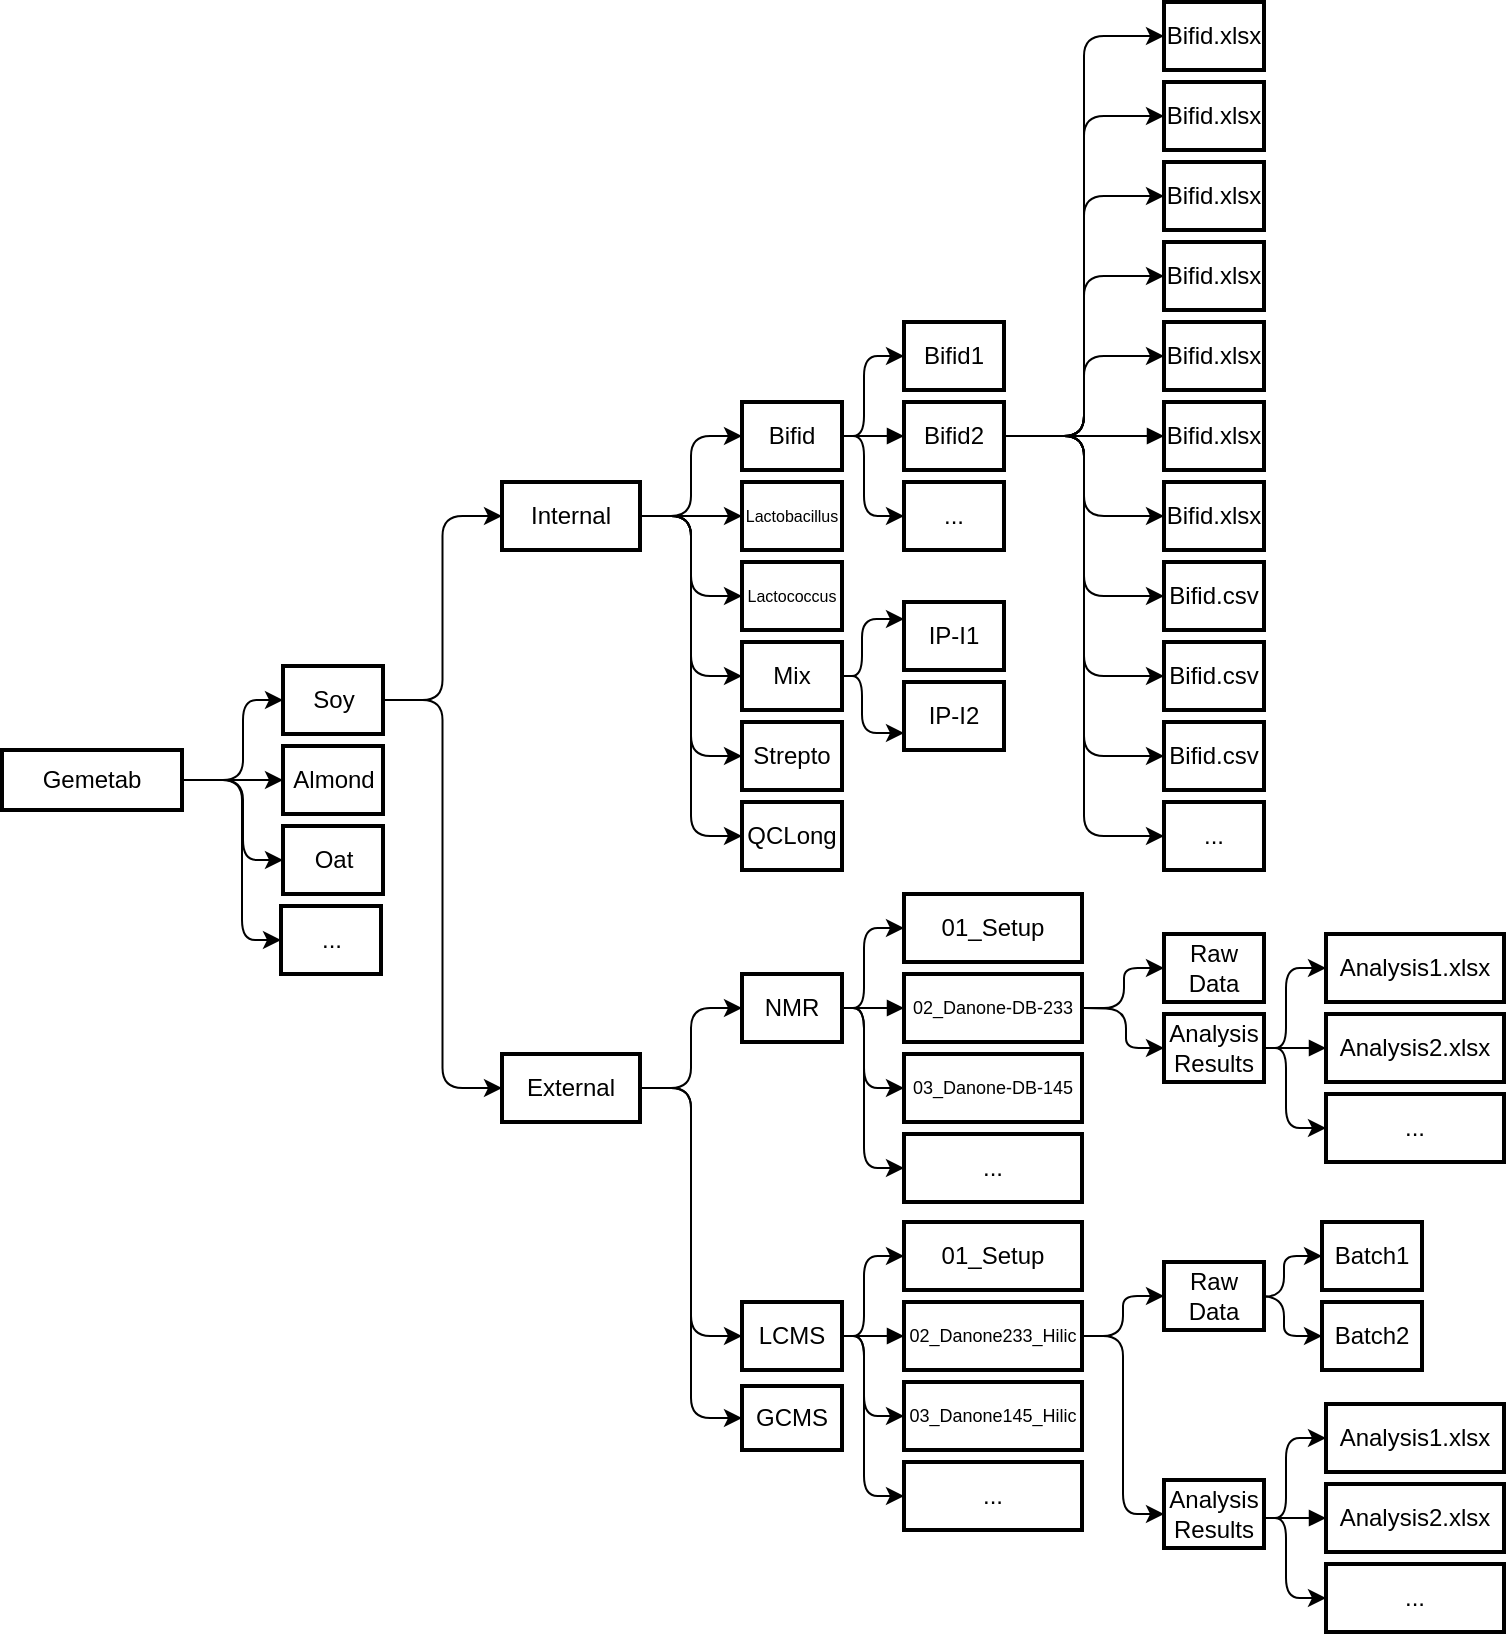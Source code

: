 <mxfile version="22.1.18" type="github">
  <diagram name="Page-1" id="PwfnWvD9wjche3ETHrIq">
    <mxGraphModel dx="2316" dy="1945" grid="1" gridSize="10" guides="1" tooltips="1" connect="1" arrows="1" fold="1" page="1" pageScale="1" pageWidth="827" pageHeight="1169" math="0" shadow="0">
      <root>
        <mxCell id="0" />
        <mxCell id="1" parent="0" />
        <mxCell id="RsjYX8GhMbYGZVRRr3Kg-16" style="edgeStyle=orthogonalEdgeStyle;rounded=1;orthogonalLoop=1;jettySize=auto;html=1;exitX=1;exitY=0.5;exitDx=0;exitDy=0;entryX=0;entryY=0.5;entryDx=0;entryDy=0;curved=0;" parent="1" source="6" target="3" edge="1">
          <mxGeometry relative="1" as="geometry" />
        </mxCell>
        <mxCell id="2" value="Gemetab" style="whiteSpace=wrap;strokeWidth=2;" parent="1" vertex="1">
          <mxGeometry x="-190" y="144" width="90" height="30" as="geometry" />
        </mxCell>
        <mxCell id="RsjYX8GhMbYGZVRRr3Kg-44" style="edgeStyle=orthogonalEdgeStyle;rounded=0;orthogonalLoop=1;jettySize=auto;html=1;exitX=1;exitY=0.5;exitDx=0;exitDy=0;entryX=0;entryY=0.5;entryDx=0;entryDy=0;" parent="1" target="RsjYX8GhMbYGZVRRr3Kg-18" edge="1">
          <mxGeometry relative="1" as="geometry">
            <mxPoint x="-80" y="159" as="sourcePoint" />
          </mxGeometry>
        </mxCell>
        <mxCell id="RsjYX8GhMbYGZVRRr3Kg-49" style="edgeStyle=orthogonalEdgeStyle;rounded=1;orthogonalLoop=1;jettySize=auto;html=1;entryX=0;entryY=0.5;entryDx=0;entryDy=0;curved=0;" parent="1" target="6" edge="1">
          <mxGeometry relative="1" as="geometry">
            <Array as="points">
              <mxPoint x="-69.5" y="159" />
              <mxPoint x="-69.5" y="119" />
            </Array>
            <mxPoint x="-100" y="159" as="sourcePoint" />
          </mxGeometry>
        </mxCell>
        <mxCell id="RsjYX8GhMbYGZVRRr3Kg-51" style="edgeStyle=orthogonalEdgeStyle;rounded=1;orthogonalLoop=1;jettySize=auto;html=1;entryX=0;entryY=0.5;entryDx=0;entryDy=0;curved=0;" parent="1" target="RsjYX8GhMbYGZVRRr3Kg-20" edge="1">
          <mxGeometry relative="1" as="geometry">
            <Array as="points">
              <mxPoint x="-69.5" y="159" />
              <mxPoint x="-69.5" y="199" />
            </Array>
            <mxPoint x="-100" y="159" as="sourcePoint" />
          </mxGeometry>
        </mxCell>
        <mxCell id="RsjYX8GhMbYGZVRRr3Kg-69" style="edgeStyle=orthogonalEdgeStyle;rounded=1;orthogonalLoop=1;jettySize=auto;html=1;exitX=1;exitY=0.5;exitDx=0;exitDy=0;entryX=0;entryY=0.5;entryDx=0;entryDy=0;curved=0;" parent="1" source="2" target="RsjYX8GhMbYGZVRRr3Kg-68" edge="1">
          <mxGeometry relative="1" as="geometry">
            <Array as="points">
              <mxPoint x="-70" y="159" />
              <mxPoint x="-70" y="239" />
            </Array>
            <mxPoint x="-80" y="159" as="sourcePoint" />
          </mxGeometry>
        </mxCell>
        <mxCell id="iCMz9JNVEekBgbVgnfSg-36" style="edgeStyle=orthogonalEdgeStyle;rounded=1;orthogonalLoop=1;jettySize=auto;html=1;exitX=1;exitY=0.5;exitDx=0;exitDy=0;entryX=0;entryY=0.5;entryDx=0;entryDy=0;curved=0;" edge="1" parent="1" source="3" target="iCMz9JNVEekBgbVgnfSg-35">
          <mxGeometry relative="1" as="geometry" />
        </mxCell>
        <mxCell id="iCMz9JNVEekBgbVgnfSg-37" style="edgeStyle=orthogonalEdgeStyle;rounded=1;orthogonalLoop=1;jettySize=auto;html=1;exitX=1;exitY=0.5;exitDx=0;exitDy=0;entryX=0;entryY=0.5;entryDx=0;entryDy=0;curved=0;" edge="1" parent="1" source="3" target="RsjYX8GhMbYGZVRRr3Kg-28">
          <mxGeometry relative="1" as="geometry" />
        </mxCell>
        <mxCell id="iCMz9JNVEekBgbVgnfSg-38" style="edgeStyle=orthogonalEdgeStyle;rounded=0;orthogonalLoop=1;jettySize=auto;html=1;exitX=1;exitY=0.5;exitDx=0;exitDy=0;entryX=0;entryY=0.5;entryDx=0;entryDy=0;" edge="1" parent="1" source="3" target="RsjYX8GhMbYGZVRRr3Kg-30">
          <mxGeometry relative="1" as="geometry" />
        </mxCell>
        <mxCell id="iCMz9JNVEekBgbVgnfSg-39" style="edgeStyle=orthogonalEdgeStyle;rounded=1;orthogonalLoop=1;jettySize=auto;html=1;exitX=1;exitY=0.5;exitDx=0;exitDy=0;entryX=0;entryY=0.5;entryDx=0;entryDy=0;curved=0;" edge="1" parent="1" source="3" target="RsjYX8GhMbYGZVRRr3Kg-32">
          <mxGeometry relative="1" as="geometry" />
        </mxCell>
        <mxCell id="iCMz9JNVEekBgbVgnfSg-40" style="edgeStyle=orthogonalEdgeStyle;rounded=1;orthogonalLoop=1;jettySize=auto;html=1;exitX=1;exitY=0.5;exitDx=0;exitDy=0;entryX=0;entryY=0.5;entryDx=0;entryDy=0;curved=0;" edge="1" parent="1" source="3" target="RsjYX8GhMbYGZVRRr3Kg-65">
          <mxGeometry relative="1" as="geometry" />
        </mxCell>
        <mxCell id="iCMz9JNVEekBgbVgnfSg-41" style="edgeStyle=orthogonalEdgeStyle;rounded=1;orthogonalLoop=1;jettySize=auto;html=1;exitX=1;exitY=0.5;exitDx=0;exitDy=0;entryX=0;entryY=0.5;entryDx=0;entryDy=0;curved=0;" edge="1" parent="1" source="3" target="iCMz9JNVEekBgbVgnfSg-26">
          <mxGeometry relative="1" as="geometry" />
        </mxCell>
        <mxCell id="3" value="Internal" style="whiteSpace=wrap;strokeWidth=2;" parent="1" vertex="1">
          <mxGeometry x="60" y="10" width="69" height="34" as="geometry" />
        </mxCell>
        <mxCell id="iCMz9JNVEekBgbVgnfSg-42" style="edgeStyle=orthogonalEdgeStyle;rounded=1;orthogonalLoop=1;jettySize=auto;html=1;exitX=1;exitY=0.5;exitDx=0;exitDy=0;entryX=0;entryY=0.5;entryDx=0;entryDy=0;curved=0;" edge="1" parent="1" source="5" target="RsjYX8GhMbYGZVRRr3Kg-22">
          <mxGeometry relative="1" as="geometry" />
        </mxCell>
        <mxCell id="iCMz9JNVEekBgbVgnfSg-43" style="edgeStyle=orthogonalEdgeStyle;rounded=1;orthogonalLoop=1;jettySize=auto;html=1;exitX=1;exitY=0.5;exitDx=0;exitDy=0;entryX=0;entryY=0.5;entryDx=0;entryDy=0;curved=0;" edge="1" parent="1" source="5" target="RsjYX8GhMbYGZVRRr3Kg-24">
          <mxGeometry relative="1" as="geometry" />
        </mxCell>
        <mxCell id="iCMz9JNVEekBgbVgnfSg-44" style="edgeStyle=orthogonalEdgeStyle;rounded=1;orthogonalLoop=1;jettySize=auto;html=1;exitX=1;exitY=0.5;exitDx=0;exitDy=0;entryX=0;entryY=0.5;entryDx=0;entryDy=0;curved=0;" edge="1" parent="1" source="5" target="RsjYX8GhMbYGZVRRr3Kg-26">
          <mxGeometry relative="1" as="geometry" />
        </mxCell>
        <mxCell id="5" value="External" style="whiteSpace=wrap;strokeWidth=2;" parent="1" vertex="1">
          <mxGeometry x="60" y="296" width="69" height="34" as="geometry" />
        </mxCell>
        <mxCell id="6" value="Soy" style="whiteSpace=wrap;strokeWidth=2;" parent="1" vertex="1">
          <mxGeometry x="-49.5" y="102" width="50" height="34" as="geometry" />
        </mxCell>
        <mxCell id="RsjYX8GhMbYGZVRRr3Kg-18" value="Almond" style="whiteSpace=wrap;strokeWidth=2;" parent="1" vertex="1">
          <mxGeometry x="-49.5" y="142" width="50" height="34" as="geometry" />
        </mxCell>
        <mxCell id="RsjYX8GhMbYGZVRRr3Kg-20" value="Oat" style="whiteSpace=wrap;strokeWidth=2;" parent="1" vertex="1">
          <mxGeometry x="-49.5" y="182" width="50" height="34" as="geometry" />
        </mxCell>
        <mxCell id="RsjYX8GhMbYGZVRRr3Kg-60" style="edgeStyle=orthogonalEdgeStyle;rounded=1;orthogonalLoop=1;jettySize=auto;html=1;exitX=1;exitY=0.5;exitDx=0;exitDy=0;entryX=0;entryY=0.5;entryDx=0;entryDy=0;curved=0;" parent="1" source="RsjYX8GhMbYGZVRRr3Kg-22" target="RsjYX8GhMbYGZVRRr3Kg-34" edge="1">
          <mxGeometry relative="1" as="geometry">
            <Array as="points">
              <mxPoint x="241" y="273" />
              <mxPoint x="241" y="233" />
            </Array>
          </mxGeometry>
        </mxCell>
        <mxCell id="RsjYX8GhMbYGZVRRr3Kg-61" style="edgeStyle=orthogonalEdgeStyle;rounded=1;orthogonalLoop=1;jettySize=auto;html=1;exitX=1;exitY=0.5;exitDx=0;exitDy=0;entryX=0;entryY=0.5;entryDx=0;entryDy=0;curved=0;" parent="1" source="RsjYX8GhMbYGZVRRr3Kg-22" target="RsjYX8GhMbYGZVRRr3Kg-38" edge="1">
          <mxGeometry relative="1" as="geometry">
            <Array as="points">
              <mxPoint x="241" y="273" />
              <mxPoint x="241" y="313" />
            </Array>
          </mxGeometry>
        </mxCell>
        <mxCell id="RsjYX8GhMbYGZVRRr3Kg-70" style="edgeStyle=orthogonalEdgeStyle;rounded=1;orthogonalLoop=1;jettySize=auto;html=1;exitX=1;exitY=0.5;exitDx=0;exitDy=0;entryX=0;entryY=0.5;entryDx=0;entryDy=0;curved=0;" parent="1" source="RsjYX8GhMbYGZVRRr3Kg-22" target="RsjYX8GhMbYGZVRRr3Kg-67" edge="1">
          <mxGeometry relative="1" as="geometry">
            <Array as="points">
              <mxPoint x="241" y="273" />
              <mxPoint x="241" y="353" />
            </Array>
          </mxGeometry>
        </mxCell>
        <mxCell id="RsjYX8GhMbYGZVRRr3Kg-22" value="NMR" style="whiteSpace=wrap;strokeWidth=2;" parent="1" vertex="1">
          <mxGeometry x="180" y="256" width="50" height="34" as="geometry" />
        </mxCell>
        <mxCell id="RsjYX8GhMbYGZVRRr3Kg-24" value="LCMS" style="whiteSpace=wrap;strokeWidth=2;" parent="1" vertex="1">
          <mxGeometry x="180" y="420" width="50" height="34" as="geometry" />
        </mxCell>
        <mxCell id="RsjYX8GhMbYGZVRRr3Kg-26" value="GCMS" style="whiteSpace=wrap;strokeWidth=2;" parent="1" vertex="1">
          <mxGeometry x="180" y="462" width="50" height="32" as="geometry" />
        </mxCell>
        <mxCell id="RsjYX8GhMbYGZVRRr3Kg-86" style="edgeStyle=orthogonalEdgeStyle;rounded=1;orthogonalLoop=1;jettySize=auto;html=1;exitX=1;exitY=0.5;exitDx=0;exitDy=0;entryX=0;entryY=0.5;entryDx=0;entryDy=0;strokeColor=none;curved=0;" parent="1" target="RsjYX8GhMbYGZVRRr3Kg-81" edge="1">
          <mxGeometry relative="1" as="geometry">
            <mxPoint x="351" y="-13.0" as="sourcePoint" />
          </mxGeometry>
        </mxCell>
        <mxCell id="RsjYX8GhMbYGZVRRr3Kg-28" value="Bifid" style="whiteSpace=wrap;strokeWidth=2;" parent="1" vertex="1">
          <mxGeometry x="180" y="-30" width="50" height="34" as="geometry" />
        </mxCell>
        <mxCell id="RsjYX8GhMbYGZVRRr3Kg-30" value="Lactobacillus" style="whiteSpace=wrap;strokeWidth=2;fontSize=8;" parent="1" vertex="1">
          <mxGeometry x="180" y="10" width="50" height="34" as="geometry" />
        </mxCell>
        <mxCell id="RsjYX8GhMbYGZVRRr3Kg-32" value="Lactococcus" style="whiteSpace=wrap;strokeWidth=2;fontSize=8;" parent="1" vertex="1">
          <mxGeometry x="180" y="50" width="50" height="34" as="geometry" />
        </mxCell>
        <mxCell id="RsjYX8GhMbYGZVRRr3Kg-34" value="01_Setup" style="whiteSpace=wrap;strokeWidth=2;" parent="1" vertex="1">
          <mxGeometry x="261" y="216" width="89" height="34" as="geometry" />
        </mxCell>
        <mxCell id="RsjYX8GhMbYGZVRRr3Kg-42" value="" style="edgeStyle=orthogonalEdgeStyle;rounded=1;orthogonalLoop=1;jettySize=auto;html=1;curved=0;entryX=0;entryY=0.5;entryDx=0;entryDy=0;" parent="1" target="RsjYX8GhMbYGZVRRr3Kg-41" edge="1">
          <mxGeometry relative="1" as="geometry">
            <mxPoint x="351" y="273" as="sourcePoint" />
          </mxGeometry>
        </mxCell>
        <mxCell id="RsjYX8GhMbYGZVRRr3Kg-36" value="02_Danone-DB-233" style="whiteSpace=wrap;strokeWidth=2;fontSize=9;" parent="1" vertex="1">
          <mxGeometry x="261" y="256" width="89" height="34" as="geometry" />
        </mxCell>
        <mxCell id="RsjYX8GhMbYGZVRRr3Kg-37" value="" style="curved=0;startArrow=none;endArrow=block;entryX=0;entryY=0.5;entryDx=0;entryDy=0;rounded=1;" parent="1" target="RsjYX8GhMbYGZVRRr3Kg-36" edge="1">
          <mxGeometry relative="1" as="geometry">
            <Array as="points" />
            <mxPoint x="231" y="273" as="sourcePoint" />
            <mxPoint x="271" y="283" as="targetPoint" />
          </mxGeometry>
        </mxCell>
        <mxCell id="RsjYX8GhMbYGZVRRr3Kg-38" value="03_Danone-DB-145" style="whiteSpace=wrap;strokeWidth=2;fontSize=9;" parent="1" vertex="1">
          <mxGeometry x="261" y="296" width="89" height="34" as="geometry" />
        </mxCell>
        <mxCell id="RsjYX8GhMbYGZVRRr3Kg-40" value="Raw Data" style="whiteSpace=wrap;strokeWidth=2;" parent="1" vertex="1">
          <mxGeometry x="391" y="236" width="50" height="34" as="geometry" />
        </mxCell>
        <mxCell id="RsjYX8GhMbYGZVRRr3Kg-41" value="Analysis Results" style="whiteSpace=wrap;strokeWidth=2;" parent="1" vertex="1">
          <mxGeometry x="391" y="276" width="50" height="34" as="geometry" />
        </mxCell>
        <mxCell id="RsjYX8GhMbYGZVRRr3Kg-43" value="" style="edgeStyle=orthogonalEdgeStyle;rounded=1;orthogonalLoop=1;jettySize=auto;html=1;exitX=1;exitY=0.5;exitDx=0;exitDy=0;entryX=0;entryY=0.5;entryDx=0;entryDy=0;curved=0;" parent="1" target="RsjYX8GhMbYGZVRRr3Kg-40" edge="1">
          <mxGeometry relative="1" as="geometry">
            <mxPoint x="351" y="273" as="sourcePoint" />
            <mxPoint x="391" y="303" as="targetPoint" />
            <Array as="points">
              <mxPoint x="371" y="273" />
              <mxPoint x="371" y="253" />
            </Array>
          </mxGeometry>
        </mxCell>
        <mxCell id="iCMz9JNVEekBgbVgnfSg-29" style="edgeStyle=orthogonalEdgeStyle;rounded=1;orthogonalLoop=1;jettySize=auto;html=1;exitX=1;exitY=0.5;exitDx=0;exitDy=0;entryX=0;entryY=0.25;entryDx=0;entryDy=0;curved=0;" edge="1" parent="1" source="RsjYX8GhMbYGZVRRr3Kg-65" target="iCMz9JNVEekBgbVgnfSg-23">
          <mxGeometry relative="1" as="geometry">
            <Array as="points">
              <mxPoint x="240" y="107" />
              <mxPoint x="240" y="78" />
            </Array>
          </mxGeometry>
        </mxCell>
        <mxCell id="iCMz9JNVEekBgbVgnfSg-30" style="edgeStyle=orthogonalEdgeStyle;rounded=1;orthogonalLoop=1;jettySize=auto;html=1;exitX=1;exitY=0.5;exitDx=0;exitDy=0;entryX=0;entryY=0.75;entryDx=0;entryDy=0;curved=0;" edge="1" parent="1" source="RsjYX8GhMbYGZVRRr3Kg-65" target="iCMz9JNVEekBgbVgnfSg-24">
          <mxGeometry relative="1" as="geometry">
            <Array as="points">
              <mxPoint x="240" y="107" />
              <mxPoint x="240" y="136" />
            </Array>
          </mxGeometry>
        </mxCell>
        <mxCell id="RsjYX8GhMbYGZVRRr3Kg-65" value="Mix" style="whiteSpace=wrap;strokeWidth=2;" parent="1" vertex="1">
          <mxGeometry x="180" y="90" width="50" height="34" as="geometry" />
        </mxCell>
        <mxCell id="RsjYX8GhMbYGZVRRr3Kg-67" value="..." style="whiteSpace=wrap;strokeWidth=2;" parent="1" vertex="1">
          <mxGeometry x="261" y="336" width="89" height="34" as="geometry" />
        </mxCell>
        <mxCell id="RsjYX8GhMbYGZVRRr3Kg-68" value="..." style="whiteSpace=wrap;strokeWidth=2;" parent="1" vertex="1">
          <mxGeometry x="-50.5" y="222" width="50" height="34" as="geometry" />
        </mxCell>
        <mxCell id="RsjYX8GhMbYGZVRRr3Kg-74" value="Bifid.xlsx" style="whiteSpace=wrap;strokeWidth=2;" parent="1" vertex="1">
          <mxGeometry x="391" y="-70" width="50" height="34" as="geometry" />
        </mxCell>
        <mxCell id="RsjYX8GhMbYGZVRRr3Kg-75" value="Bifid.xlsx" style="whiteSpace=wrap;strokeWidth=2;" parent="1" vertex="1">
          <mxGeometry x="391" y="-30" width="50" height="34" as="geometry" />
        </mxCell>
        <mxCell id="RsjYX8GhMbYGZVRRr3Kg-76" value="" style="curved=0;startArrow=none;endArrow=block;entryX=0;entryY=0.5;entryDx=0;entryDy=0;rounded=1;exitX=1;exitY=0.5;exitDx=0;exitDy=0;" parent="1" target="RsjYX8GhMbYGZVRRr3Kg-75" edge="1" source="iCMz9JNVEekBgbVgnfSg-9">
          <mxGeometry relative="1" as="geometry">
            <Array as="points" />
            <mxPoint x="351" y="-13" as="sourcePoint" />
            <mxPoint x="391" y="-3" as="targetPoint" />
          </mxGeometry>
        </mxCell>
        <mxCell id="RsjYX8GhMbYGZVRRr3Kg-77" value="Bifid.xlsx" style="whiteSpace=wrap;strokeWidth=2;" parent="1" vertex="1">
          <mxGeometry x="391" y="10" width="50" height="34" as="geometry" />
        </mxCell>
        <mxCell id="RsjYX8GhMbYGZVRRr3Kg-78" value="Bifid.csv" style="whiteSpace=wrap;strokeWidth=2;" parent="1" vertex="1">
          <mxGeometry x="391" y="50" width="50" height="34" as="geometry" />
        </mxCell>
        <mxCell id="RsjYX8GhMbYGZVRRr3Kg-79" value="Bifid.xlsx" style="whiteSpace=wrap;strokeWidth=2;" parent="1" vertex="1">
          <mxGeometry x="391" y="-190" width="50" height="34" as="geometry" />
        </mxCell>
        <mxCell id="RsjYX8GhMbYGZVRRr3Kg-80" value="Bifid.xlsx" style="whiteSpace=wrap;strokeWidth=2;" parent="1" vertex="1">
          <mxGeometry x="391" y="-150" width="50" height="34" as="geometry" />
        </mxCell>
        <mxCell id="RsjYX8GhMbYGZVRRr3Kg-81" value="Bifid.xlsx" style="whiteSpace=wrap;strokeWidth=2;" parent="1" vertex="1">
          <mxGeometry x="391" y="-110" width="50" height="34" as="geometry" />
        </mxCell>
        <mxCell id="RsjYX8GhMbYGZVRRr3Kg-82" value="Bifid.csv" style="whiteSpace=wrap;strokeWidth=2;" parent="1" vertex="1">
          <mxGeometry x="391" y="130" width="50" height="34" as="geometry" />
        </mxCell>
        <mxCell id="RsjYX8GhMbYGZVRRr3Kg-83" value="Bifid.csv" style="whiteSpace=wrap;strokeWidth=2;" parent="1" vertex="1">
          <mxGeometry x="391" y="90" width="50" height="34" as="geometry" />
        </mxCell>
        <mxCell id="RsjYX8GhMbYGZVRRr3Kg-90" value="Bifid.xlsx" style="whiteSpace=wrap;strokeWidth=2;" parent="1" vertex="1">
          <mxGeometry x="391" y="-230" width="50" height="34" as="geometry" />
        </mxCell>
        <mxCell id="RsjYX8GhMbYGZVRRr3Kg-91" value="..." style="whiteSpace=wrap;strokeWidth=2;" parent="1" vertex="1">
          <mxGeometry x="391" y="170" width="50" height="34" as="geometry" />
        </mxCell>
        <mxCell id="iCMz9JNVEekBgbVgnfSg-6" style="edgeStyle=orthogonalEdgeStyle;rounded=1;orthogonalLoop=1;jettySize=auto;html=1;exitX=1;exitY=0.5;exitDx=0;exitDy=0;entryX=0;entryY=0.5;entryDx=0;entryDy=0;curved=0;" edge="1" parent="1" target="iCMz9JNVEekBgbVgnfSg-8">
          <mxGeometry relative="1" as="geometry">
            <mxPoint x="230" y="-13" as="sourcePoint" />
            <Array as="points">
              <mxPoint x="241" y="-13" />
              <mxPoint x="241" y="-53" />
            </Array>
          </mxGeometry>
        </mxCell>
        <mxCell id="iCMz9JNVEekBgbVgnfSg-7" style="edgeStyle=orthogonalEdgeStyle;rounded=1;orthogonalLoop=1;jettySize=auto;html=1;exitX=1;exitY=0.5;exitDx=0;exitDy=0;entryX=0;entryY=0.5;entryDx=0;entryDy=0;curved=0;" edge="1" parent="1" target="iCMz9JNVEekBgbVgnfSg-11">
          <mxGeometry relative="1" as="geometry">
            <mxPoint x="230" y="-13" as="sourcePoint" />
            <Array as="points">
              <mxPoint x="241" y="-13" />
              <mxPoint x="241" y="27" />
            </Array>
          </mxGeometry>
        </mxCell>
        <mxCell id="iCMz9JNVEekBgbVgnfSg-8" value="Bifid1" style="whiteSpace=wrap;strokeWidth=2;" vertex="1" parent="1">
          <mxGeometry x="261" y="-70" width="50" height="34" as="geometry" />
        </mxCell>
        <mxCell id="iCMz9JNVEekBgbVgnfSg-76" style="edgeStyle=orthogonalEdgeStyle;rounded=1;orthogonalLoop=1;jettySize=auto;html=1;exitX=1;exitY=0.5;exitDx=0;exitDy=0;entryX=0;entryY=0.5;entryDx=0;entryDy=0;curved=0;" edge="1" parent="1" source="iCMz9JNVEekBgbVgnfSg-9" target="RsjYX8GhMbYGZVRRr3Kg-79">
          <mxGeometry relative="1" as="geometry" />
        </mxCell>
        <mxCell id="iCMz9JNVEekBgbVgnfSg-77" style="edgeStyle=orthogonalEdgeStyle;rounded=1;orthogonalLoop=1;jettySize=auto;html=1;exitX=1;exitY=0.5;exitDx=0;exitDy=0;entryX=0;entryY=0.5;entryDx=0;entryDy=0;curved=0;" edge="1" parent="1" source="iCMz9JNVEekBgbVgnfSg-9" target="RsjYX8GhMbYGZVRRr3Kg-90">
          <mxGeometry relative="1" as="geometry" />
        </mxCell>
        <mxCell id="iCMz9JNVEekBgbVgnfSg-78" style="edgeStyle=orthogonalEdgeStyle;rounded=1;orthogonalLoop=1;jettySize=auto;html=1;exitX=1;exitY=0.5;exitDx=0;exitDy=0;entryX=0;entryY=0.5;entryDx=0;entryDy=0;curved=0;" edge="1" parent="1" source="iCMz9JNVEekBgbVgnfSg-9" target="RsjYX8GhMbYGZVRRr3Kg-80">
          <mxGeometry relative="1" as="geometry" />
        </mxCell>
        <mxCell id="iCMz9JNVEekBgbVgnfSg-80" style="edgeStyle=orthogonalEdgeStyle;rounded=1;orthogonalLoop=1;jettySize=auto;html=1;exitX=1;exitY=0.5;exitDx=0;exitDy=0;entryX=0;entryY=0.5;entryDx=0;entryDy=0;curved=0;" edge="1" parent="1" source="iCMz9JNVEekBgbVgnfSg-9" target="RsjYX8GhMbYGZVRRr3Kg-74">
          <mxGeometry relative="1" as="geometry" />
        </mxCell>
        <mxCell id="iCMz9JNVEekBgbVgnfSg-81" style="edgeStyle=orthogonalEdgeStyle;rounded=1;orthogonalLoop=1;jettySize=auto;html=1;exitX=1;exitY=0.5;exitDx=0;exitDy=0;entryX=0;entryY=0.5;entryDx=0;entryDy=0;curved=0;" edge="1" parent="1" source="iCMz9JNVEekBgbVgnfSg-9" target="RsjYX8GhMbYGZVRRr3Kg-77">
          <mxGeometry relative="1" as="geometry" />
        </mxCell>
        <mxCell id="iCMz9JNVEekBgbVgnfSg-82" style="edgeStyle=orthogonalEdgeStyle;rounded=1;orthogonalLoop=1;jettySize=auto;html=1;exitX=1;exitY=0.5;exitDx=0;exitDy=0;entryX=0;entryY=0.5;entryDx=0;entryDy=0;curved=0;" edge="1" parent="1" source="iCMz9JNVEekBgbVgnfSg-9" target="RsjYX8GhMbYGZVRRr3Kg-78">
          <mxGeometry relative="1" as="geometry" />
        </mxCell>
        <mxCell id="iCMz9JNVEekBgbVgnfSg-83" style="edgeStyle=orthogonalEdgeStyle;rounded=1;orthogonalLoop=1;jettySize=auto;html=1;exitX=1;exitY=0.5;exitDx=0;exitDy=0;entryX=0;entryY=0.5;entryDx=0;entryDy=0;curved=0;" edge="1" parent="1" source="iCMz9JNVEekBgbVgnfSg-9" target="RsjYX8GhMbYGZVRRr3Kg-83">
          <mxGeometry relative="1" as="geometry" />
        </mxCell>
        <mxCell id="iCMz9JNVEekBgbVgnfSg-84" style="edgeStyle=orthogonalEdgeStyle;rounded=1;orthogonalLoop=1;jettySize=auto;html=1;exitX=1;exitY=0.5;exitDx=0;exitDy=0;entryX=0;entryY=0.5;entryDx=0;entryDy=0;curved=0;" edge="1" parent="1" source="iCMz9JNVEekBgbVgnfSg-9" target="RsjYX8GhMbYGZVRRr3Kg-82">
          <mxGeometry relative="1" as="geometry" />
        </mxCell>
        <mxCell id="iCMz9JNVEekBgbVgnfSg-85" style="edgeStyle=orthogonalEdgeStyle;rounded=1;orthogonalLoop=1;jettySize=auto;html=1;exitX=1;exitY=0.5;exitDx=0;exitDy=0;entryX=0;entryY=0.5;entryDx=0;entryDy=0;curved=0;" edge="1" parent="1" source="iCMz9JNVEekBgbVgnfSg-9" target="RsjYX8GhMbYGZVRRr3Kg-91">
          <mxGeometry relative="1" as="geometry" />
        </mxCell>
        <mxCell id="iCMz9JNVEekBgbVgnfSg-9" value="Bifid2" style="whiteSpace=wrap;strokeWidth=2;" vertex="1" parent="1">
          <mxGeometry x="261" y="-30" width="50" height="34" as="geometry" />
        </mxCell>
        <mxCell id="iCMz9JNVEekBgbVgnfSg-10" value="" style="curved=0;startArrow=none;endArrow=block;entryX=0;entryY=0.5;entryDx=0;entryDy=0;rounded=1;" edge="1" parent="1" target="iCMz9JNVEekBgbVgnfSg-9">
          <mxGeometry relative="1" as="geometry">
            <Array as="points" />
            <mxPoint x="231" y="-13" as="sourcePoint" />
            <mxPoint x="271" y="-3" as="targetPoint" />
          </mxGeometry>
        </mxCell>
        <mxCell id="iCMz9JNVEekBgbVgnfSg-11" value="..." style="whiteSpace=wrap;strokeWidth=2;" vertex="1" parent="1">
          <mxGeometry x="261" y="10" width="50" height="34" as="geometry" />
        </mxCell>
        <mxCell id="iCMz9JNVEekBgbVgnfSg-12" style="edgeStyle=orthogonalEdgeStyle;rounded=1;orthogonalLoop=1;jettySize=auto;html=1;exitX=1;exitY=0.5;exitDx=0;exitDy=0;entryX=0;entryY=0.5;entryDx=0;entryDy=0;curved=0;" edge="1" parent="1" target="iCMz9JNVEekBgbVgnfSg-14">
          <mxGeometry relative="1" as="geometry">
            <mxPoint x="441" y="293" as="sourcePoint" />
            <Array as="points">
              <mxPoint x="452" y="293" />
              <mxPoint x="452" y="253" />
            </Array>
          </mxGeometry>
        </mxCell>
        <mxCell id="iCMz9JNVEekBgbVgnfSg-13" style="edgeStyle=orthogonalEdgeStyle;rounded=1;orthogonalLoop=1;jettySize=auto;html=1;exitX=1;exitY=0.5;exitDx=0;exitDy=0;entryX=0;entryY=0.5;entryDx=0;entryDy=0;curved=0;" edge="1" parent="1" target="iCMz9JNVEekBgbVgnfSg-17">
          <mxGeometry relative="1" as="geometry">
            <mxPoint x="441" y="293" as="sourcePoint" />
            <Array as="points">
              <mxPoint x="452" y="293" />
              <mxPoint x="452" y="333" />
            </Array>
          </mxGeometry>
        </mxCell>
        <mxCell id="iCMz9JNVEekBgbVgnfSg-14" value="Analysis1.xlsx" style="whiteSpace=wrap;strokeWidth=2;" vertex="1" parent="1">
          <mxGeometry x="472" y="236" width="89" height="34" as="geometry" />
        </mxCell>
        <mxCell id="iCMz9JNVEekBgbVgnfSg-15" value="Analysis2.xlsx" style="whiteSpace=wrap;strokeWidth=2;" vertex="1" parent="1">
          <mxGeometry x="472" y="276" width="89" height="34" as="geometry" />
        </mxCell>
        <mxCell id="iCMz9JNVEekBgbVgnfSg-16" value="" style="curved=0;startArrow=none;endArrow=block;entryX=0;entryY=0.5;entryDx=0;entryDy=0;rounded=1;" edge="1" parent="1" target="iCMz9JNVEekBgbVgnfSg-15">
          <mxGeometry relative="1" as="geometry">
            <Array as="points" />
            <mxPoint x="442" y="293" as="sourcePoint" />
            <mxPoint x="482" y="303" as="targetPoint" />
          </mxGeometry>
        </mxCell>
        <mxCell id="iCMz9JNVEekBgbVgnfSg-17" value="..." style="whiteSpace=wrap;strokeWidth=2;" vertex="1" parent="1">
          <mxGeometry x="472" y="316" width="89" height="34" as="geometry" />
        </mxCell>
        <mxCell id="iCMz9JNVEekBgbVgnfSg-23" value="IP-I1" style="whiteSpace=wrap;strokeWidth=2;" vertex="1" parent="1">
          <mxGeometry x="261" y="70" width="50" height="34" as="geometry" />
        </mxCell>
        <mxCell id="iCMz9JNVEekBgbVgnfSg-24" value="IP-I2" style="whiteSpace=wrap;strokeWidth=2;" vertex="1" parent="1">
          <mxGeometry x="261" y="110" width="50" height="34" as="geometry" />
        </mxCell>
        <mxCell id="iCMz9JNVEekBgbVgnfSg-26" value="QCLong" style="whiteSpace=wrap;strokeWidth=2;" vertex="1" parent="1">
          <mxGeometry x="180" y="170" width="50" height="34" as="geometry" />
        </mxCell>
        <mxCell id="iCMz9JNVEekBgbVgnfSg-33" style="edgeStyle=orthogonalEdgeStyle;rounded=1;orthogonalLoop=1;jettySize=auto;html=1;exitX=1;exitY=0.5;exitDx=0;exitDy=0;curved=0;entryX=0;entryY=0.5;entryDx=0;entryDy=0;" edge="1" parent="1" source="6" target="5">
          <mxGeometry relative="1" as="geometry">
            <mxPoint x="11" y="129" as="sourcePoint" />
            <mxPoint x="90" y="258" as="targetPoint" />
          </mxGeometry>
        </mxCell>
        <mxCell id="iCMz9JNVEekBgbVgnfSg-35" value="Strepto" style="whiteSpace=wrap;strokeWidth=2;fontSize=12;" vertex="1" parent="1">
          <mxGeometry x="180" y="130" width="50" height="34" as="geometry" />
        </mxCell>
        <mxCell id="iCMz9JNVEekBgbVgnfSg-45" style="edgeStyle=orthogonalEdgeStyle;rounded=1;orthogonalLoop=1;jettySize=auto;html=1;exitX=1;exitY=0.5;exitDx=0;exitDy=0;entryX=0;entryY=0.5;entryDx=0;entryDy=0;curved=0;" edge="1" parent="1" target="iCMz9JNVEekBgbVgnfSg-48">
          <mxGeometry relative="1" as="geometry">
            <Array as="points">
              <mxPoint x="241" y="437" />
              <mxPoint x="241" y="397" />
            </Array>
            <mxPoint x="230" y="437" as="sourcePoint" />
          </mxGeometry>
        </mxCell>
        <mxCell id="iCMz9JNVEekBgbVgnfSg-46" style="edgeStyle=orthogonalEdgeStyle;rounded=1;orthogonalLoop=1;jettySize=auto;html=1;exitX=1;exitY=0.5;exitDx=0;exitDy=0;entryX=0;entryY=0.5;entryDx=0;entryDy=0;curved=0;" edge="1" parent="1" target="iCMz9JNVEekBgbVgnfSg-51">
          <mxGeometry relative="1" as="geometry">
            <Array as="points">
              <mxPoint x="241" y="437" />
              <mxPoint x="241" y="477" />
            </Array>
            <mxPoint x="230" y="437" as="sourcePoint" />
          </mxGeometry>
        </mxCell>
        <mxCell id="iCMz9JNVEekBgbVgnfSg-47" style="edgeStyle=orthogonalEdgeStyle;rounded=1;orthogonalLoop=1;jettySize=auto;html=1;exitX=1;exitY=0.5;exitDx=0;exitDy=0;entryX=0;entryY=0.5;entryDx=0;entryDy=0;curved=0;" edge="1" parent="1" target="iCMz9JNVEekBgbVgnfSg-52">
          <mxGeometry relative="1" as="geometry">
            <Array as="points">
              <mxPoint x="241" y="437" />
              <mxPoint x="241" y="517" />
            </Array>
            <mxPoint x="230" y="437" as="sourcePoint" />
          </mxGeometry>
        </mxCell>
        <mxCell id="iCMz9JNVEekBgbVgnfSg-48" value="01_Setup" style="whiteSpace=wrap;strokeWidth=2;" vertex="1" parent="1">
          <mxGeometry x="261" y="380" width="89" height="34" as="geometry" />
        </mxCell>
        <mxCell id="iCMz9JNVEekBgbVgnfSg-59" style="edgeStyle=orthogonalEdgeStyle;rounded=1;orthogonalLoop=1;jettySize=auto;html=1;exitX=1;exitY=0.5;exitDx=0;exitDy=0;entryX=0;entryY=0.5;entryDx=0;entryDy=0;curved=0;" edge="1" parent="1" target="iCMz9JNVEekBgbVgnfSg-53">
          <mxGeometry relative="1" as="geometry">
            <mxPoint x="430.0" y="417" as="sourcePoint" />
          </mxGeometry>
        </mxCell>
        <mxCell id="iCMz9JNVEekBgbVgnfSg-60" style="edgeStyle=orthogonalEdgeStyle;rounded=1;orthogonalLoop=1;jettySize=auto;html=1;exitX=1;exitY=0.5;exitDx=0;exitDy=0;entryX=0;entryY=0.5;entryDx=0;entryDy=0;curved=0;" edge="1" parent="1" target="iCMz9JNVEekBgbVgnfSg-54">
          <mxGeometry relative="1" as="geometry">
            <mxPoint x="430.0" y="417" as="sourcePoint" />
          </mxGeometry>
        </mxCell>
        <mxCell id="iCMz9JNVEekBgbVgnfSg-86" style="edgeStyle=orthogonalEdgeStyle;rounded=1;orthogonalLoop=1;jettySize=auto;html=1;exitX=1;exitY=0.5;exitDx=0;exitDy=0;entryX=0;entryY=0.5;entryDx=0;entryDy=0;curved=0;" edge="1" parent="1" source="iCMz9JNVEekBgbVgnfSg-49" target="iCMz9JNVEekBgbVgnfSg-66">
          <mxGeometry relative="1" as="geometry" />
        </mxCell>
        <mxCell id="iCMz9JNVEekBgbVgnfSg-87" style="edgeStyle=orthogonalEdgeStyle;rounded=1;orthogonalLoop=1;jettySize=auto;html=1;exitX=1;exitY=0.5;exitDx=0;exitDy=0;entryX=0;entryY=0.5;entryDx=0;entryDy=0;curved=0;" edge="1" parent="1" source="iCMz9JNVEekBgbVgnfSg-49" target="iCMz9JNVEekBgbVgnfSg-67">
          <mxGeometry relative="1" as="geometry" />
        </mxCell>
        <mxCell id="iCMz9JNVEekBgbVgnfSg-49" value="02_Danone233_Hilic" style="whiteSpace=wrap;strokeWidth=2;fontSize=9;" vertex="1" parent="1">
          <mxGeometry x="261" y="420" width="89" height="34" as="geometry" />
        </mxCell>
        <mxCell id="iCMz9JNVEekBgbVgnfSg-50" value="" style="curved=0;startArrow=none;endArrow=block;entryX=0;entryY=0.5;entryDx=0;entryDy=0;rounded=1;" edge="1" parent="1" target="iCMz9JNVEekBgbVgnfSg-49">
          <mxGeometry relative="1" as="geometry">
            <Array as="points" />
            <mxPoint x="231" y="437" as="sourcePoint" />
            <mxPoint x="271" y="447" as="targetPoint" />
          </mxGeometry>
        </mxCell>
        <mxCell id="iCMz9JNVEekBgbVgnfSg-51" value="03_Danone145_Hilic" style="whiteSpace=wrap;strokeWidth=2;fontSize=9;" vertex="1" parent="1">
          <mxGeometry x="261" y="460" width="89" height="34" as="geometry" />
        </mxCell>
        <mxCell id="iCMz9JNVEekBgbVgnfSg-52" value="..." style="whiteSpace=wrap;strokeWidth=2;" vertex="1" parent="1">
          <mxGeometry x="261" y="500" width="89" height="34" as="geometry" />
        </mxCell>
        <mxCell id="iCMz9JNVEekBgbVgnfSg-53" value="Batch1" style="whiteSpace=wrap;strokeWidth=2;" vertex="1" parent="1">
          <mxGeometry x="470" y="380" width="50" height="34" as="geometry" />
        </mxCell>
        <mxCell id="iCMz9JNVEekBgbVgnfSg-54" value="Batch2" style="whiteSpace=wrap;strokeWidth=2;" vertex="1" parent="1">
          <mxGeometry x="470" y="420" width="50" height="34" as="geometry" />
        </mxCell>
        <mxCell id="iCMz9JNVEekBgbVgnfSg-66" value="Raw Data" style="whiteSpace=wrap;strokeWidth=2;" vertex="1" parent="1">
          <mxGeometry x="391" y="400" width="50" height="34" as="geometry" />
        </mxCell>
        <mxCell id="iCMz9JNVEekBgbVgnfSg-67" value="Analysis Results" style="whiteSpace=wrap;strokeWidth=2;" vertex="1" parent="1">
          <mxGeometry x="391" y="509" width="50" height="34" as="geometry" />
        </mxCell>
        <mxCell id="iCMz9JNVEekBgbVgnfSg-69" style="edgeStyle=orthogonalEdgeStyle;rounded=1;orthogonalLoop=1;jettySize=auto;html=1;exitX=1;exitY=0.5;exitDx=0;exitDy=0;entryX=0;entryY=0.5;entryDx=0;entryDy=0;curved=0;" edge="1" parent="1" target="iCMz9JNVEekBgbVgnfSg-71">
          <mxGeometry relative="1" as="geometry">
            <mxPoint x="441" y="528" as="sourcePoint" />
            <Array as="points">
              <mxPoint x="452" y="528" />
              <mxPoint x="452" y="488" />
            </Array>
          </mxGeometry>
        </mxCell>
        <mxCell id="iCMz9JNVEekBgbVgnfSg-70" style="edgeStyle=orthogonalEdgeStyle;rounded=1;orthogonalLoop=1;jettySize=auto;html=1;exitX=1;exitY=0.5;exitDx=0;exitDy=0;entryX=0;entryY=0.5;entryDx=0;entryDy=0;curved=0;" edge="1" parent="1" target="iCMz9JNVEekBgbVgnfSg-74">
          <mxGeometry relative="1" as="geometry">
            <mxPoint x="441" y="528" as="sourcePoint" />
            <Array as="points">
              <mxPoint x="452" y="528" />
              <mxPoint x="452" y="568" />
            </Array>
          </mxGeometry>
        </mxCell>
        <mxCell id="iCMz9JNVEekBgbVgnfSg-71" value="Analysis1.xlsx" style="whiteSpace=wrap;strokeWidth=2;" vertex="1" parent="1">
          <mxGeometry x="472" y="471" width="89" height="34" as="geometry" />
        </mxCell>
        <mxCell id="iCMz9JNVEekBgbVgnfSg-72" value="Analysis2.xlsx" style="whiteSpace=wrap;strokeWidth=2;" vertex="1" parent="1">
          <mxGeometry x="472" y="511" width="89" height="34" as="geometry" />
        </mxCell>
        <mxCell id="iCMz9JNVEekBgbVgnfSg-73" value="" style="curved=0;startArrow=none;endArrow=block;entryX=0;entryY=0.5;entryDx=0;entryDy=0;rounded=1;" edge="1" parent="1" target="iCMz9JNVEekBgbVgnfSg-72">
          <mxGeometry relative="1" as="geometry">
            <Array as="points" />
            <mxPoint x="442" y="528" as="sourcePoint" />
            <mxPoint x="482" y="538" as="targetPoint" />
          </mxGeometry>
        </mxCell>
        <mxCell id="iCMz9JNVEekBgbVgnfSg-74" value="..." style="whiteSpace=wrap;strokeWidth=2;" vertex="1" parent="1">
          <mxGeometry x="472" y="551" width="89" height="34" as="geometry" />
        </mxCell>
        <mxCell id="iCMz9JNVEekBgbVgnfSg-79" style="edgeStyle=orthogonalEdgeStyle;rounded=1;orthogonalLoop=1;jettySize=auto;html=1;exitX=1;exitY=0.5;exitDx=0;exitDy=0;entryX=0;entryY=0.5;entryDx=0;entryDy=0;curved=0;" edge="1" parent="1" source="iCMz9JNVEekBgbVgnfSg-9" target="RsjYX8GhMbYGZVRRr3Kg-81">
          <mxGeometry relative="1" as="geometry" />
        </mxCell>
      </root>
    </mxGraphModel>
  </diagram>
</mxfile>
